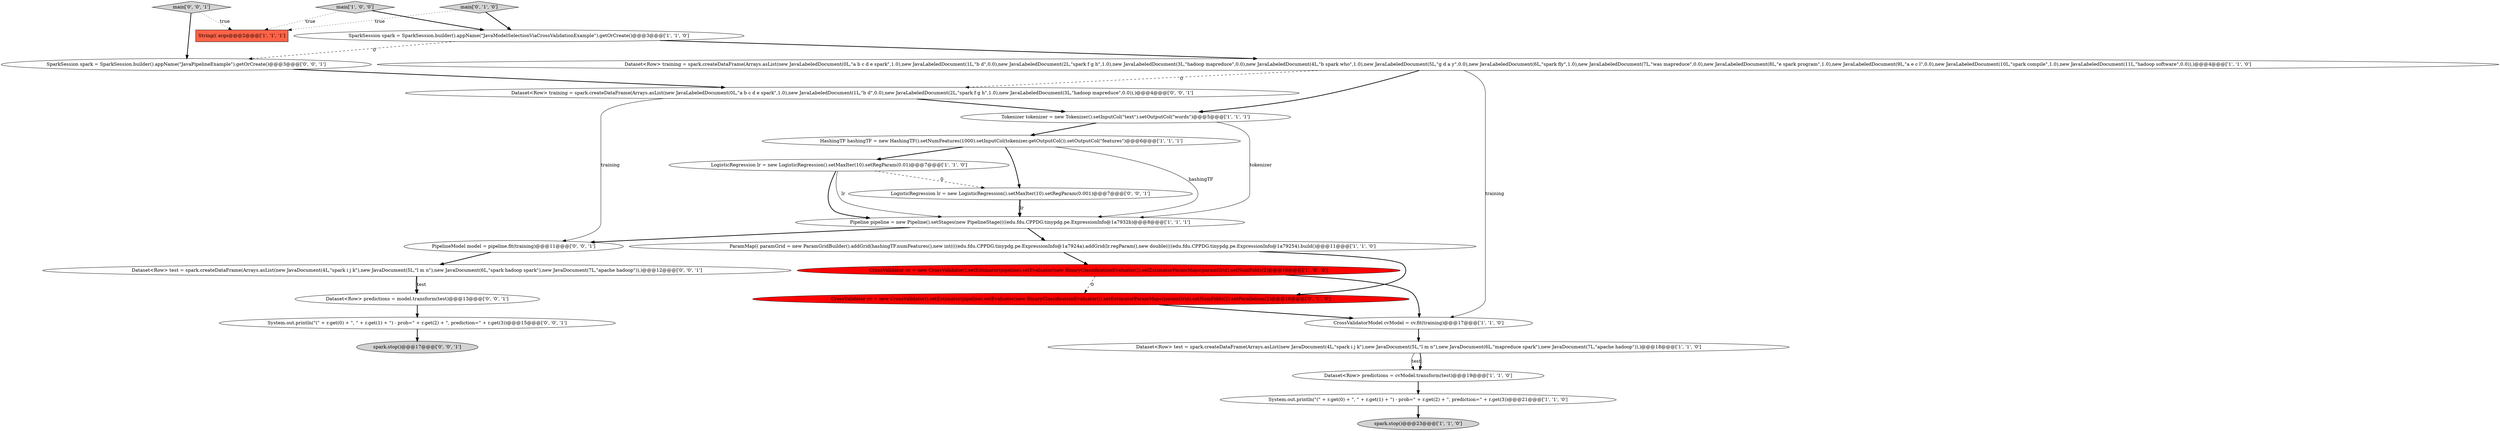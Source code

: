digraph {
15 [style = filled, label = "main['0', '1', '0']", fillcolor = lightgray, shape = diamond image = "AAA0AAABBB2BBB"];
22 [style = filled, label = "LogisticRegression lr = new LogisticRegression().setMaxIter(10).setRegParam(0.001)@@@7@@@['0', '0', '1']", fillcolor = white, shape = ellipse image = "AAA0AAABBB3BBB"];
23 [style = filled, label = "Dataset<Row> training = spark.createDataFrame(Arrays.asList(new JavaLabeledDocument(0L,\"a b c d e spark\",1.0),new JavaLabeledDocument(1L,\"b d\",0.0),new JavaLabeledDocument(2L,\"spark f g h\",1.0),new JavaLabeledDocument(3L,\"hadoop mapreduce\",0.0)),)@@@4@@@['0', '0', '1']", fillcolor = white, shape = ellipse image = "AAA0AAABBB3BBB"];
10 [style = filled, label = "HashingTF hashingTF = new HashingTF().setNumFeatures(1000).setInputCol(tokenizer.getOutputCol()).setOutputCol(\"features\")@@@6@@@['1', '1', '1']", fillcolor = white, shape = ellipse image = "AAA0AAABBB1BBB"];
19 [style = filled, label = "SparkSession spark = SparkSession.builder().appName(\"JavaPipelineExample\").getOrCreate()@@@3@@@['0', '0', '1']", fillcolor = white, shape = ellipse image = "AAA0AAABBB3BBB"];
7 [style = filled, label = "Dataset<Row> training = spark.createDataFrame(Arrays.asList(new JavaLabeledDocument(0L,\"a b c d e spark\",1.0),new JavaLabeledDocument(1L,\"b d\",0.0),new JavaLabeledDocument(2L,\"spark f g h\",1.0),new JavaLabeledDocument(3L,\"hadoop mapreduce\",0.0),new JavaLabeledDocument(4L,\"b spark who\",1.0),new JavaLabeledDocument(5L,\"g d a y\",0.0),new JavaLabeledDocument(6L,\"spark fly\",1.0),new JavaLabeledDocument(7L,\"was mapreduce\",0.0),new JavaLabeledDocument(8L,\"e spark program\",1.0),new JavaLabeledDocument(9L,\"a e c l\",0.0),new JavaLabeledDocument(10L,\"spark compile\",1.0),new JavaLabeledDocument(11L,\"hadoop software\",0.0)),)@@@4@@@['1', '1', '0']", fillcolor = white, shape = ellipse image = "AAA0AAABBB1BBB"];
4 [style = filled, label = "SparkSession spark = SparkSession.builder().appName(\"JavaModelSelectionViaCrossValidationExample\").getOrCreate()@@@3@@@['1', '1', '0']", fillcolor = white, shape = ellipse image = "AAA0AAABBB1BBB"];
12 [style = filled, label = "System.out.println(\"(\" + r.get(0) + \", \" + r.get(1) + \") - prob=\" + r.get(2) + \", prediction=\" + r.get(3))@@@21@@@['1', '1', '0']", fillcolor = white, shape = ellipse image = "AAA0AAABBB1BBB"];
3 [style = filled, label = "Pipeline pipeline = new Pipeline().setStages(new PipelineStage((((edu.fdu.CPPDG.tinypdg.pe.ExpressionInfo@1a7932b)@@@8@@@['1', '1', '1']", fillcolor = white, shape = ellipse image = "AAA0AAABBB1BBB"];
16 [style = filled, label = "CrossValidator cv = new CrossValidator().setEstimator(pipeline).setEvaluator(new BinaryClassificationEvaluator()).setEstimatorParamMaps(paramGrid).setNumFolds(2).setParallelism(2)@@@16@@@['0', '1', '0']", fillcolor = red, shape = ellipse image = "AAA1AAABBB2BBB"];
8 [style = filled, label = "ParamMap(( paramGrid = new ParamGridBuilder().addGrid(hashingTF.numFeatures(),new int((((edu.fdu.CPPDG.tinypdg.pe.ExpressionInfo@1a7924a).addGrid(lr.regParam(),new double((((edu.fdu.CPPDG.tinypdg.pe.ExpressionInfo@1a79254).build()@@@11@@@['1', '1', '0']", fillcolor = white, shape = ellipse image = "AAA0AAABBB1BBB"];
20 [style = filled, label = "PipelineModel model = pipeline.fit(training)@@@11@@@['0', '0', '1']", fillcolor = white, shape = ellipse image = "AAA0AAABBB3BBB"];
11 [style = filled, label = "Dataset<Row> predictions = cvModel.transform(test)@@@19@@@['1', '1', '0']", fillcolor = white, shape = ellipse image = "AAA0AAABBB1BBB"];
1 [style = filled, label = "CrossValidatorModel cvModel = cv.fit(training)@@@17@@@['1', '1', '0']", fillcolor = white, shape = ellipse image = "AAA0AAABBB1BBB"];
0 [style = filled, label = "CrossValidator cv = new CrossValidator().setEstimator(pipeline).setEvaluator(new BinaryClassificationEvaluator()).setEstimatorParamMaps(paramGrid).setNumFolds(2)@@@16@@@['1', '0', '0']", fillcolor = red, shape = ellipse image = "AAA1AAABBB1BBB"];
24 [style = filled, label = "Dataset<Row> predictions = model.transform(test)@@@13@@@['0', '0', '1']", fillcolor = white, shape = ellipse image = "AAA0AAABBB3BBB"];
9 [style = filled, label = "spark.stop()@@@23@@@['1', '1', '0']", fillcolor = lightgray, shape = ellipse image = "AAA0AAABBB1BBB"];
6 [style = filled, label = "String(( args@@@2@@@['1', '1', '1']", fillcolor = tomato, shape = box image = "AAA0AAABBB1BBB"];
18 [style = filled, label = "Dataset<Row> test = spark.createDataFrame(Arrays.asList(new JavaDocument(4L,\"spark i j k\"),new JavaDocument(5L,\"l m n\"),new JavaDocument(6L,\"spark hadoop spark\"),new JavaDocument(7L,\"apache hadoop\")),)@@@12@@@['0', '0', '1']", fillcolor = white, shape = ellipse image = "AAA0AAABBB3BBB"];
5 [style = filled, label = "LogisticRegression lr = new LogisticRegression().setMaxIter(10).setRegParam(0.01)@@@7@@@['1', '1', '0']", fillcolor = white, shape = ellipse image = "AAA0AAABBB1BBB"];
21 [style = filled, label = "System.out.println(\"(\" + r.get(0) + \", \" + r.get(1) + \") - prob=\" + r.get(2) + \", prediction=\" + r.get(3))@@@15@@@['0', '0', '1']", fillcolor = white, shape = ellipse image = "AAA0AAABBB3BBB"];
17 [style = filled, label = "main['0', '0', '1']", fillcolor = lightgray, shape = diamond image = "AAA0AAABBB3BBB"];
14 [style = filled, label = "Dataset<Row> test = spark.createDataFrame(Arrays.asList(new JavaDocument(4L,\"spark i j k\"),new JavaDocument(5L,\"l m n\"),new JavaDocument(6L,\"mapreduce spark\"),new JavaDocument(7L,\"apache hadoop\")),)@@@18@@@['1', '1', '0']", fillcolor = white, shape = ellipse image = "AAA0AAABBB1BBB"];
2 [style = filled, label = "Tokenizer tokenizer = new Tokenizer().setInputCol(\"text\").setOutputCol(\"words\")@@@5@@@['1', '1', '1']", fillcolor = white, shape = ellipse image = "AAA0AAABBB1BBB"];
25 [style = filled, label = "spark.stop()@@@17@@@['0', '0', '1']", fillcolor = lightgray, shape = ellipse image = "AAA0AAABBB3BBB"];
13 [style = filled, label = "main['1', '0', '0']", fillcolor = lightgray, shape = diamond image = "AAA0AAABBB1BBB"];
5->3 [style = bold, label=""];
10->22 [style = bold, label=""];
8->16 [style = bold, label=""];
13->6 [style = dotted, label="true"];
18->24 [style = bold, label=""];
7->23 [style = dashed, label="0"];
17->6 [style = dotted, label="true"];
5->3 [style = solid, label="lr"];
10->3 [style = solid, label="hashingTF"];
0->16 [style = dashed, label="0"];
14->11 [style = solid, label="test"];
11->12 [style = bold, label=""];
21->25 [style = bold, label=""];
2->10 [style = bold, label=""];
12->9 [style = bold, label=""];
17->19 [style = bold, label=""];
4->7 [style = bold, label=""];
8->0 [style = bold, label=""];
22->3 [style = bold, label=""];
20->18 [style = bold, label=""];
22->3 [style = solid, label="lr"];
3->20 [style = bold, label=""];
10->5 [style = bold, label=""];
23->20 [style = solid, label="training"];
16->1 [style = bold, label=""];
24->21 [style = bold, label=""];
7->2 [style = bold, label=""];
0->1 [style = bold, label=""];
3->8 [style = bold, label=""];
19->23 [style = bold, label=""];
15->6 [style = dotted, label="true"];
2->3 [style = solid, label="tokenizer"];
15->4 [style = bold, label=""];
4->19 [style = dashed, label="0"];
1->14 [style = bold, label=""];
23->2 [style = bold, label=""];
18->24 [style = solid, label="test"];
14->11 [style = bold, label=""];
7->1 [style = solid, label="training"];
13->4 [style = bold, label=""];
5->22 [style = dashed, label="0"];
}
